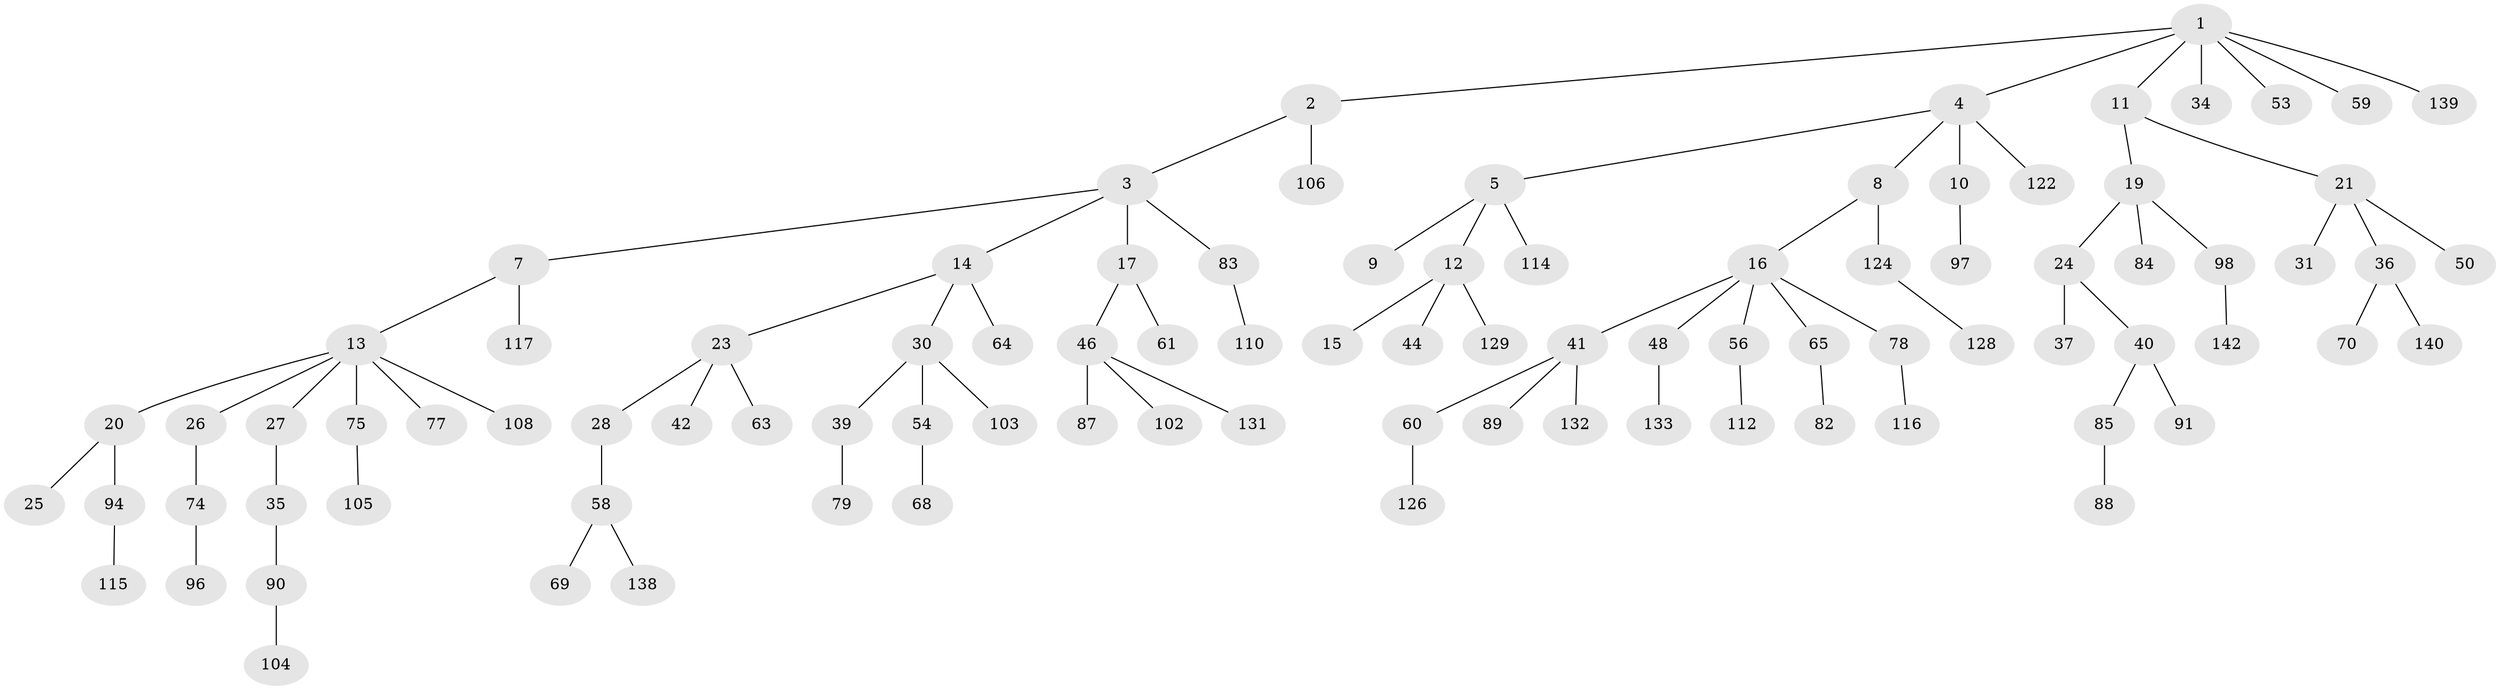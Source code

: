 // original degree distribution, {6: 0.02112676056338028, 3: 0.11971830985915492, 5: 0.04929577464788732, 2: 0.3380281690140845, 4: 0.035211267605633804, 1: 0.43661971830985913}
// Generated by graph-tools (version 1.1) at 2025/11/02/27/25 16:11:27]
// undirected, 94 vertices, 93 edges
graph export_dot {
graph [start="1"]
  node [color=gray90,style=filled];
  1 [super="+6"];
  2;
  3 [super="+100"];
  4 [super="+22"];
  5 [super="+66"];
  7;
  8;
  9 [super="+76"];
  10 [super="+29"];
  11;
  12 [super="+86"];
  13 [super="+18"];
  14 [super="+141"];
  15 [super="+109"];
  16 [super="+52"];
  17 [super="+49"];
  19 [super="+43"];
  20;
  21 [super="+57"];
  23 [super="+32"];
  24 [super="+38"];
  25 [super="+95"];
  26 [super="+33"];
  27;
  28;
  30 [super="+47"];
  31 [super="+71"];
  34 [super="+55"];
  35;
  36 [super="+45"];
  37 [super="+93"];
  39;
  40 [super="+80"];
  41 [super="+51"];
  42;
  44 [super="+62"];
  46 [super="+73"];
  48 [super="+113"];
  50;
  53;
  54;
  56 [super="+107"];
  58 [super="+136"];
  59 [super="+72"];
  60 [super="+67"];
  61;
  63;
  64;
  65;
  68 [super="+135"];
  69 [super="+119"];
  70;
  74 [super="+81"];
  75;
  77;
  78;
  79;
  82 [super="+92"];
  83;
  84 [super="+120"];
  85 [super="+123"];
  87;
  88;
  89;
  90 [super="+101"];
  91 [super="+111"];
  94 [super="+99"];
  96;
  97;
  98 [super="+118"];
  102;
  103;
  104;
  105 [super="+121"];
  106;
  108;
  110 [super="+130"];
  112;
  114;
  115;
  116 [super="+125"];
  117 [super="+134"];
  122 [super="+127"];
  124;
  126 [super="+137"];
  128;
  129;
  131;
  132;
  133;
  138;
  139;
  140;
  142;
  1 -- 2;
  1 -- 4;
  1 -- 34;
  1 -- 53;
  1 -- 59;
  1 -- 11;
  1 -- 139;
  2 -- 3;
  2 -- 106;
  3 -- 7;
  3 -- 14;
  3 -- 17;
  3 -- 83;
  4 -- 5;
  4 -- 8;
  4 -- 10;
  4 -- 122;
  5 -- 9;
  5 -- 12;
  5 -- 114;
  7 -- 13;
  7 -- 117;
  8 -- 16;
  8 -- 124;
  10 -- 97;
  11 -- 19;
  11 -- 21;
  12 -- 15;
  12 -- 44;
  12 -- 129;
  13 -- 75;
  13 -- 77;
  13 -- 108;
  13 -- 26;
  13 -- 27;
  13 -- 20;
  14 -- 23;
  14 -- 30;
  14 -- 64;
  16 -- 41;
  16 -- 48;
  16 -- 78;
  16 -- 65;
  16 -- 56;
  17 -- 46;
  17 -- 61;
  19 -- 24;
  19 -- 98;
  19 -- 84;
  20 -- 25;
  20 -- 94;
  21 -- 31;
  21 -- 36;
  21 -- 50;
  23 -- 28;
  23 -- 42;
  23 -- 63;
  24 -- 37;
  24 -- 40;
  26 -- 74;
  27 -- 35;
  28 -- 58;
  30 -- 39;
  30 -- 54;
  30 -- 103;
  35 -- 90;
  36 -- 70;
  36 -- 140;
  39 -- 79;
  40 -- 85;
  40 -- 91;
  41 -- 60;
  41 -- 89;
  41 -- 132;
  46 -- 102;
  46 -- 131;
  46 -- 87;
  48 -- 133;
  54 -- 68;
  56 -- 112;
  58 -- 69;
  58 -- 138;
  60 -- 126;
  65 -- 82;
  74 -- 96;
  75 -- 105;
  78 -- 116;
  83 -- 110;
  85 -- 88;
  90 -- 104;
  94 -- 115;
  98 -- 142;
  124 -- 128;
}
